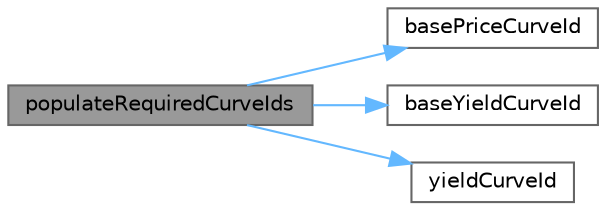 digraph "populateRequiredCurveIds"
{
 // INTERACTIVE_SVG=YES
 // LATEX_PDF_SIZE
  bgcolor="transparent";
  edge [fontname=Helvetica,fontsize=10,labelfontname=Helvetica,labelfontsize=10];
  node [fontname=Helvetica,fontsize=10,shape=box,height=0.2,width=0.4];
  rankdir="LR";
  Node1 [label="populateRequiredCurveIds",height=0.2,width=0.4,color="gray40", fillcolor="grey60", style="filled", fontcolor="black",tooltip="Populate any dependent curve IDs."];
  Node1 -> Node2 [color="steelblue1",style="solid"];
  Node2 [label="basePriceCurveId",height=0.2,width=0.4,color="grey40", fillcolor="white", style="filled",URL="$classore_1_1data_1_1_commodity_curve_config.html#a3e36404b3b71e02db2346fa8189b213f",tooltip=" "];
  Node1 -> Node3 [color="steelblue1",style="solid"];
  Node3 [label="baseYieldCurveId",height=0.2,width=0.4,color="grey40", fillcolor="white", style="filled",URL="$classore_1_1data_1_1_commodity_curve_config.html#a350028a8d99af0b064b474faab7dd448",tooltip=" "];
  Node1 -> Node4 [color="steelblue1",style="solid"];
  Node4 [label="yieldCurveId",height=0.2,width=0.4,color="grey40", fillcolor="white", style="filled",URL="$classore_1_1data_1_1_commodity_curve_config.html#a4fb5b93e4436a54f724e77abbea5a380",tooltip=" "];
}
